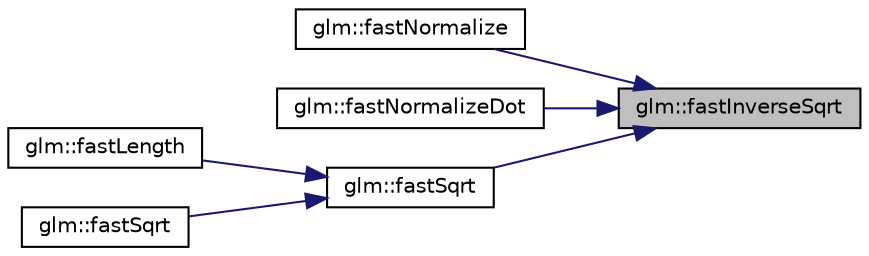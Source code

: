 digraph "glm::fastInverseSqrt"
{
 // LATEX_PDF_SIZE
  edge [fontname="Helvetica",fontsize="10",labelfontname="Helvetica",labelfontsize="10"];
  node [fontname="Helvetica",fontsize="10",shape=record];
  rankdir="RL";
  Node1 [label="glm::fastInverseSqrt",height=0.2,width=0.4,color="black", fillcolor="grey75", style="filled", fontcolor="black",tooltip=" "];
  Node1 -> Node2 [dir="back",color="midnightblue",fontsize="10",style="solid",fontname="Helvetica"];
  Node2 [label="glm::fastNormalize",height=0.2,width=0.4,color="black", fillcolor="white", style="filled",URL="$namespaceglm.html#a30d366d62d66b3de535a2ec6dedcb370",tooltip=" "];
  Node1 -> Node3 [dir="back",color="midnightblue",fontsize="10",style="solid",fontname="Helvetica"];
  Node3 [label="glm::fastNormalizeDot",height=0.2,width=0.4,color="black", fillcolor="white", style="filled",URL="$group__gtx__normalize__dot.html#ga8593b21bc2fe22184f01d5e08b5a2024",tooltip=" "];
  Node1 -> Node4 [dir="back",color="midnightblue",fontsize="10",style="solid",fontname="Helvetica"];
  Node4 [label="glm::fastSqrt",height=0.2,width=0.4,color="black", fillcolor="white", style="filled",URL="$group__gtx__fast__square__root.html#ga6c460e9414a50b2fc455c8f64c86cdc9",tooltip=" "];
  Node4 -> Node5 [dir="back",color="midnightblue",fontsize="10",style="solid",fontname="Helvetica"];
  Node5 [label="glm::fastLength",height=0.2,width=0.4,color="black", fillcolor="white", style="filled",URL="$group__gtx__fast__square__root.html#gae28a3099cbd6404a4ea8ef22147ed7b0",tooltip=" "];
  Node4 -> Node6 [dir="back",color="midnightblue",fontsize="10",style="solid",fontname="Helvetica"];
  Node6 [label="glm::fastSqrt",height=0.2,width=0.4,color="black", fillcolor="white", style="filled",URL="$group__gtx__fast__square__root.html#gaad9f601bbc3faa04dda384e4c4e1592c",tooltip=" "];
}

